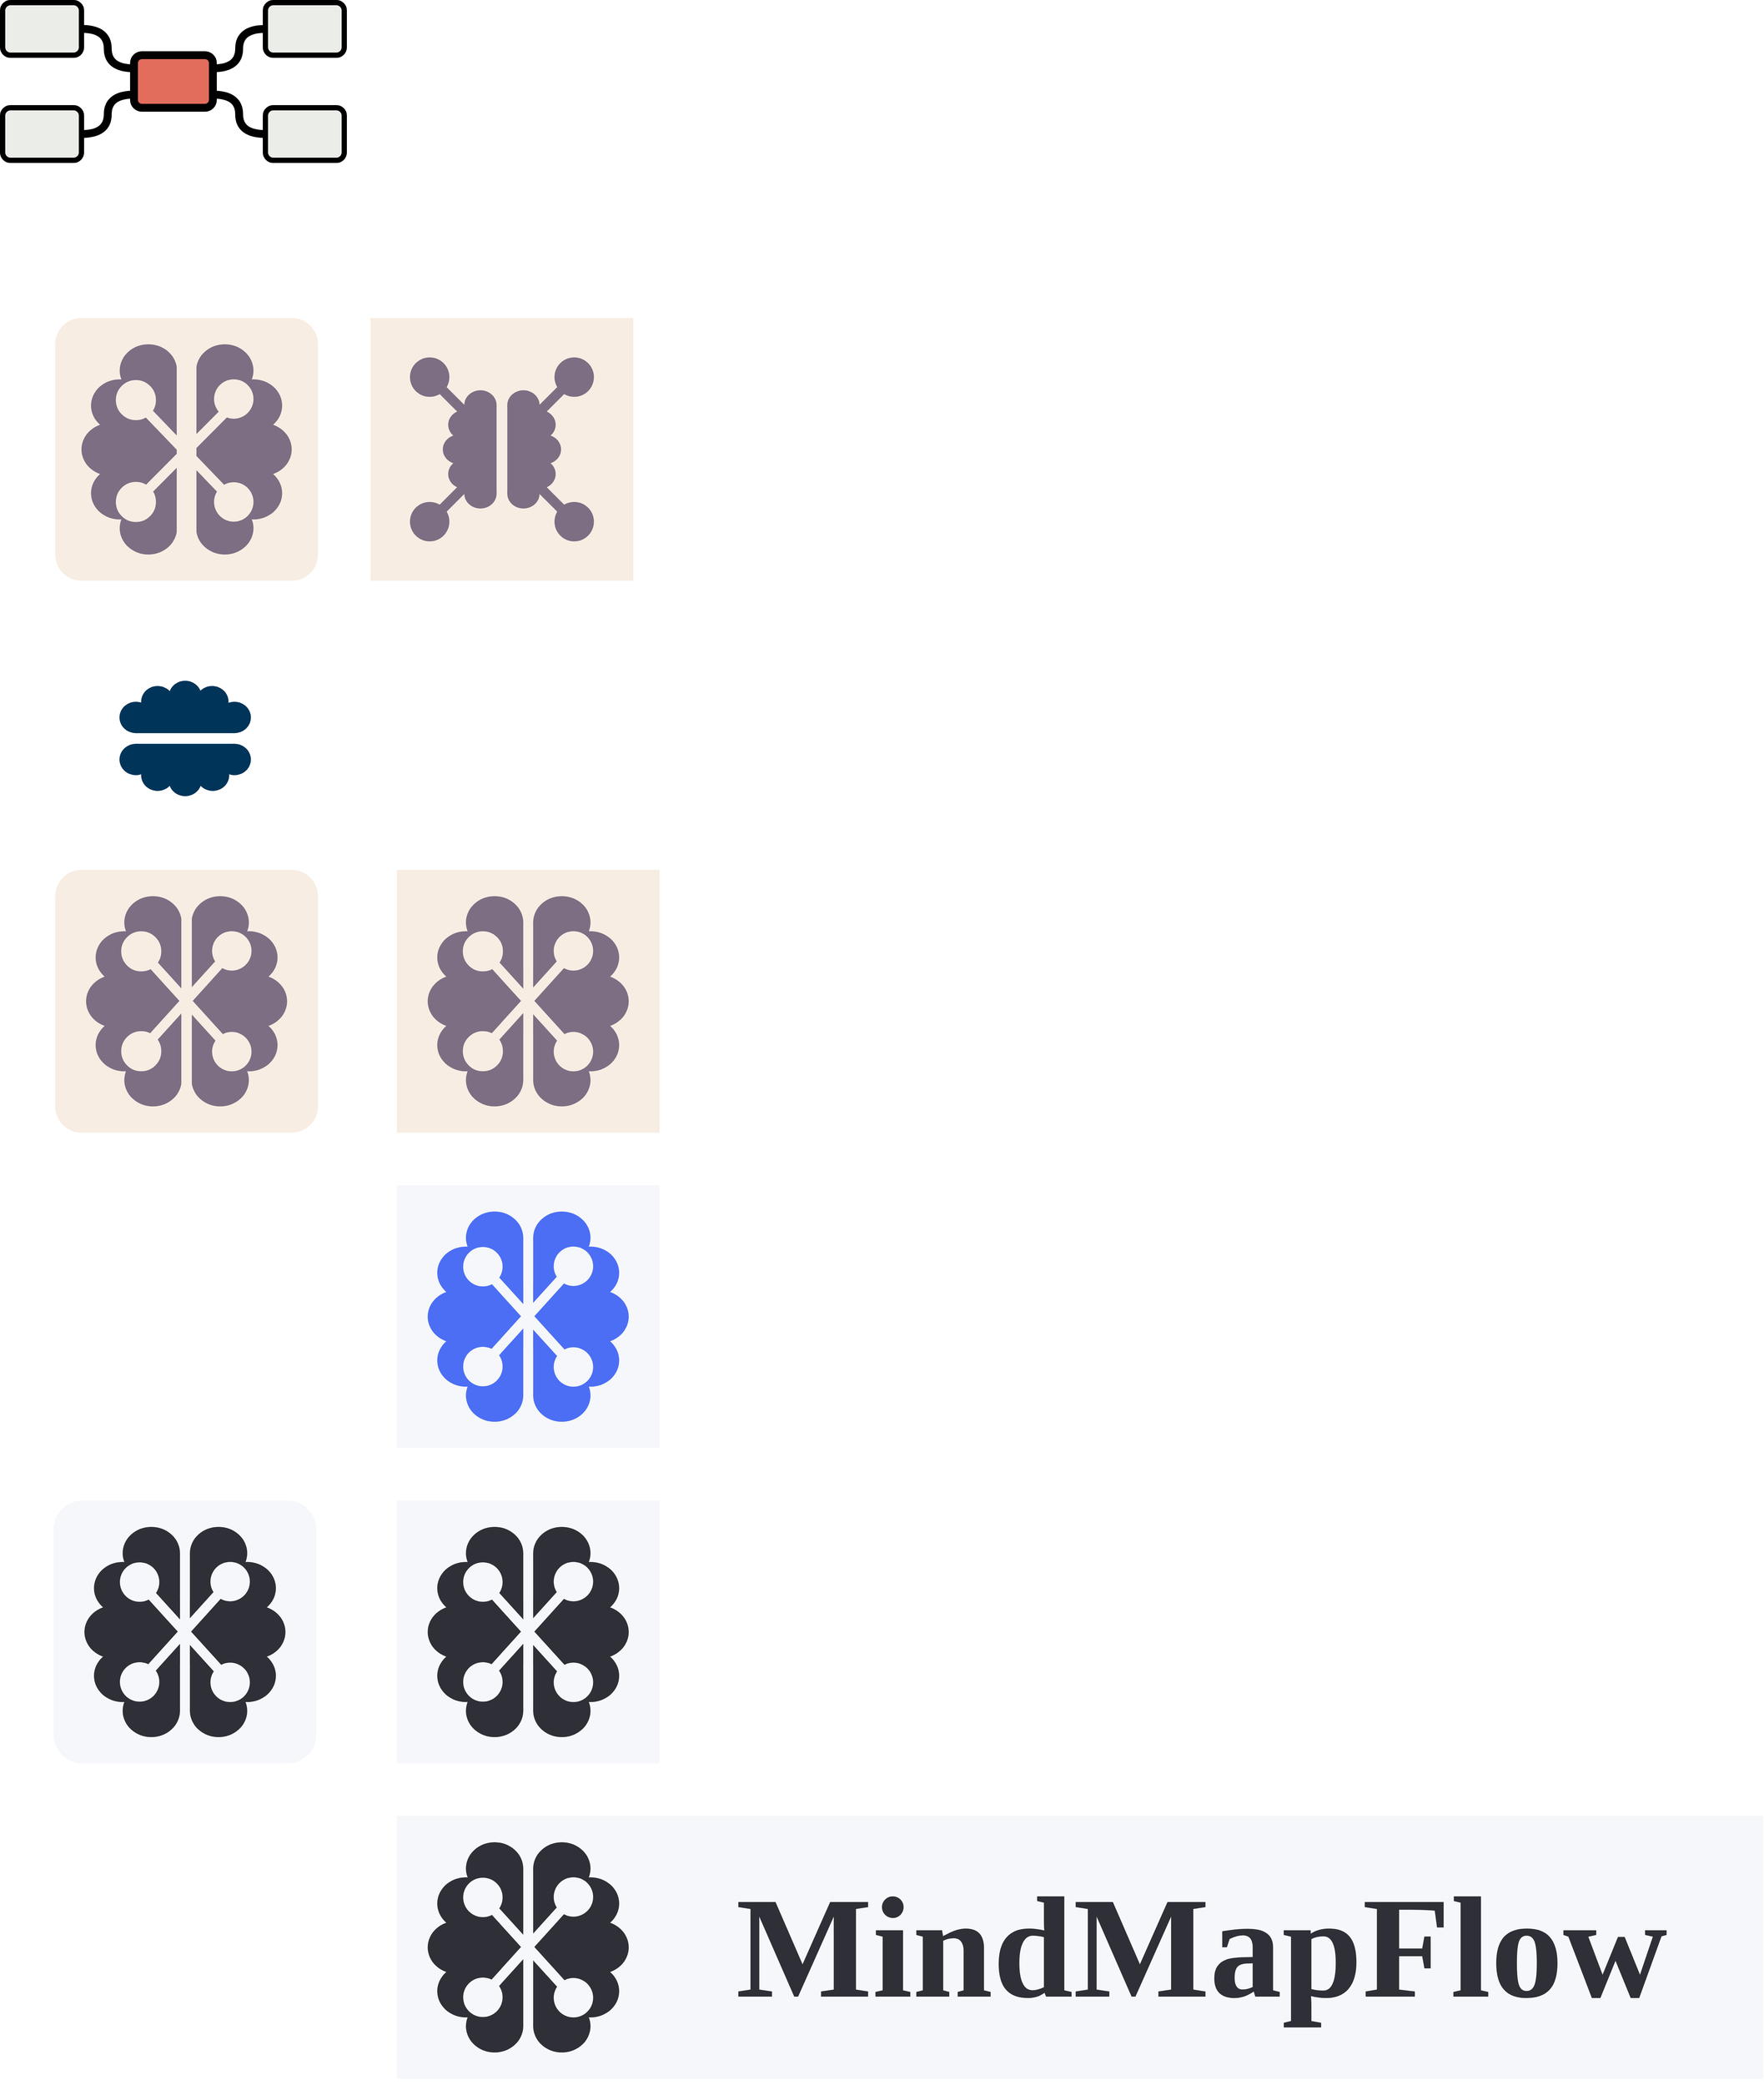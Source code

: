 <mxfile version="28.2.7">
  <diagram name="Page-1" id="dM8tztQt9NShFwbWACDo">
    <mxGraphModel dx="1725" dy="1635" grid="1" gridSize="10" guides="1" tooltips="1" connect="1" arrows="1" fold="1" page="1" pageScale="1" pageWidth="827" pageHeight="1169" math="0" shadow="0">
      <root>
        <mxCell id="0" />
        <mxCell id="1" parent="0" />
        <mxCell id="X_MjAL0PS5dbDgNzfMxT-56" value="" style="ellipse;whiteSpace=wrap;html=1;fillColor=#2F2F37;strokeColor=none;" vertex="1" parent="1">
          <mxGeometry x="910" y="3190" width="100" height="100" as="geometry" />
        </mxCell>
        <mxCell id="X_MjAL0PS5dbDgNzfMxT-1" value="" style="rounded=0;whiteSpace=wrap;html=1;fillColor=#F5F7FA;strokeColor=none;arcSize=10;" vertex="1" parent="1">
          <mxGeometry x="760" y="2080" width="400" height="400" as="geometry" />
        </mxCell>
        <mxCell id="X_MjAL0PS5dbDgNzfMxT-15" value="" style="rounded=0;whiteSpace=wrap;html=1;strokeColor=none;fillColor=#4C6EF5;rotation=-180;" vertex="1" parent="1">
          <mxGeometry x="967.545" y="2160" width="72.727" height="240" as="geometry" />
        </mxCell>
        <mxCell id="X_MjAL0PS5dbDgNzfMxT-3" value="" style="ellipse;whiteSpace=wrap;html=1;fillColor=#4C6EF5;strokeColor=none;" vertex="1" parent="1">
          <mxGeometry x="865.182" y="2120" width="87.273" height="80" as="geometry" />
        </mxCell>
        <mxCell id="X_MjAL0PS5dbDgNzfMxT-4" value="" style="ellipse;whiteSpace=wrap;html=1;fillColor=#4C6EF5;strokeColor=none;" vertex="1" parent="1">
          <mxGeometry x="821.545" y="2173.333" width="87.273" height="80" as="geometry" />
        </mxCell>
        <mxCell id="X_MjAL0PS5dbDgNzfMxT-5" value="" style="ellipse;whiteSpace=wrap;html=1;fillColor=#4C6EF5;strokeColor=none;" vertex="1" parent="1">
          <mxGeometry x="807" y="2240" width="87.273" height="80" as="geometry" />
        </mxCell>
        <mxCell id="X_MjAL0PS5dbDgNzfMxT-6" value="" style="ellipse;whiteSpace=wrap;html=1;fillColor=#4C6EF5;strokeColor=none;" vertex="1" parent="1">
          <mxGeometry x="821.545" y="2306.667" width="87.273" height="80" as="geometry" />
        </mxCell>
        <mxCell id="X_MjAL0PS5dbDgNzfMxT-7" value="" style="ellipse;whiteSpace=wrap;html=1;fillColor=#4C6EF5;strokeColor=none;" vertex="1" parent="1">
          <mxGeometry x="865.182" y="2360" width="87.273" height="80" as="geometry" />
        </mxCell>
        <mxCell id="X_MjAL0PS5dbDgNzfMxT-8" value="" style="rounded=0;whiteSpace=wrap;html=1;strokeColor=none;fillColor=#4C6EF5;" vertex="1" parent="1">
          <mxGeometry x="879.727" y="2160" width="72.727" height="240" as="geometry" />
        </mxCell>
        <mxCell id="qqk2YeIDn_j3kmsEYsQR-13" value="" style="rounded=1;whiteSpace=wrap;html=1;fillColor=#F8EDE3;strokeColor=none;arcSize=10;" parent="1" vertex="1">
          <mxGeometry x="240" y="760" width="400" height="400" as="geometry" />
        </mxCell>
        <mxCell id="o53D91jLIQOZ8q07HQFA-19" value="" style="group" parent="1" vertex="1" connectable="0">
          <mxGeometry x="280" y="800" width="320" height="320" as="geometry" />
        </mxCell>
        <mxCell id="o53D91jLIQOZ8q07HQFA-6" value="" style="ellipse;whiteSpace=wrap;html=1;fillColor=#7D6E83;strokeColor=none;" parent="o53D91jLIQOZ8q07HQFA-19" vertex="1">
          <mxGeometry x="58.182" width="87.273" height="80" as="geometry" />
        </mxCell>
        <mxCell id="o53D91jLIQOZ8q07HQFA-7" value="" style="ellipse;whiteSpace=wrap;html=1;fillColor=#7D6E83;strokeColor=none;" parent="o53D91jLIQOZ8q07HQFA-19" vertex="1">
          <mxGeometry x="14.545" y="53.333" width="87.273" height="80" as="geometry" />
        </mxCell>
        <mxCell id="o53D91jLIQOZ8q07HQFA-8" value="" style="ellipse;whiteSpace=wrap;html=1;fillColor=#7D6E83;strokeColor=none;" parent="o53D91jLIQOZ8q07HQFA-19" vertex="1">
          <mxGeometry y="120" width="87.273" height="80" as="geometry" />
        </mxCell>
        <mxCell id="o53D91jLIQOZ8q07HQFA-9" value="" style="ellipse;whiteSpace=wrap;html=1;fillColor=#7D6E83;strokeColor=none;" parent="o53D91jLIQOZ8q07HQFA-19" vertex="1">
          <mxGeometry x="14.545" y="186.667" width="87.273" height="80" as="geometry" />
        </mxCell>
        <mxCell id="o53D91jLIQOZ8q07HQFA-10" value="" style="ellipse;whiteSpace=wrap;html=1;fillColor=#7D6E83;strokeColor=none;" parent="o53D91jLIQOZ8q07HQFA-19" vertex="1">
          <mxGeometry x="58.182" y="240" width="87.273" height="80" as="geometry" />
        </mxCell>
        <mxCell id="o53D91jLIQOZ8q07HQFA-11" value="" style="rounded=0;whiteSpace=wrap;html=1;strokeColor=none;fillColor=#7D6E83;" parent="o53D91jLIQOZ8q07HQFA-19" vertex="1">
          <mxGeometry x="72.727" y="40" width="72.727" height="240" as="geometry" />
        </mxCell>
        <mxCell id="o53D91jLIQOZ8q07HQFA-18" value="" style="group;rotation=-180;" parent="o53D91jLIQOZ8q07HQFA-19" vertex="1" connectable="0">
          <mxGeometry x="174.545" width="145.455" height="320" as="geometry" />
        </mxCell>
        <mxCell id="o53D91jLIQOZ8q07HQFA-12" value="" style="ellipse;whiteSpace=wrap;html=1;fillColor=#7D6E83;strokeColor=none;rotation=-180;" parent="o53D91jLIQOZ8q07HQFA-18" vertex="1">
          <mxGeometry y="240" width="87.273" height="80" as="geometry" />
        </mxCell>
        <mxCell id="o53D91jLIQOZ8q07HQFA-13" value="" style="ellipse;whiteSpace=wrap;html=1;fillColor=#7D6E83;strokeColor=none;rotation=-180;" parent="o53D91jLIQOZ8q07HQFA-18" vertex="1">
          <mxGeometry x="43.636" y="186.667" width="87.273" height="80" as="geometry" />
        </mxCell>
        <mxCell id="o53D91jLIQOZ8q07HQFA-14" value="" style="ellipse;whiteSpace=wrap;html=1;fillColor=#7D6E83;strokeColor=none;rotation=-180;" parent="o53D91jLIQOZ8q07HQFA-18" vertex="1">
          <mxGeometry x="58.182" y="120" width="87.273" height="80" as="geometry" />
        </mxCell>
        <mxCell id="o53D91jLIQOZ8q07HQFA-15" value="" style="ellipse;whiteSpace=wrap;html=1;fillColor=#7D6E83;strokeColor=none;rotation=-180;" parent="o53D91jLIQOZ8q07HQFA-18" vertex="1">
          <mxGeometry x="43.636" y="53.333" width="87.273" height="80" as="geometry" />
        </mxCell>
        <mxCell id="o53D91jLIQOZ8q07HQFA-16" value="" style="ellipse;whiteSpace=wrap;html=1;fillColor=#7D6E83;strokeColor=none;rotation=-180;" parent="o53D91jLIQOZ8q07HQFA-18" vertex="1">
          <mxGeometry width="87.273" height="80" as="geometry" />
        </mxCell>
        <mxCell id="o53D91jLIQOZ8q07HQFA-17" value="" style="rounded=0;whiteSpace=wrap;html=1;strokeColor=none;fillColor=#7D6E83;rotation=-180;" parent="o53D91jLIQOZ8q07HQFA-18" vertex="1">
          <mxGeometry y="40" width="72.727" height="240" as="geometry" />
        </mxCell>
        <mxCell id="qqk2YeIDn_j3kmsEYsQR-17" value="" style="ellipse;whiteSpace=wrap;html=1;strokeColor=none;fillColor=#F8EDE3;" parent="o53D91jLIQOZ8q07HQFA-18" vertex="1">
          <mxGeometry x="27.275" y="210" width="60" height="60" as="geometry" />
        </mxCell>
        <mxCell id="qqk2YeIDn_j3kmsEYsQR-15" value="" style="ellipse;whiteSpace=wrap;html=1;strokeColor=none;fillColor=#F8EDE3;" parent="o53D91jLIQOZ8q07HQFA-18" vertex="1">
          <mxGeometry x="27.275" y="53.33" width="60" height="60" as="geometry" />
        </mxCell>
        <mxCell id="qqk2YeIDn_j3kmsEYsQR-8" style="edgeStyle=orthogonalEdgeStyle;rounded=0;orthogonalLoop=1;jettySize=auto;html=1;entryX=0;entryY=0.5;entryDx=0;entryDy=0;exitX=1;exitY=0.25;exitDx=0;exitDy=0;strokeWidth=12;endArrow=none;endFill=0;curved=1;strokeColor=#000000;" parent="1" source="qqk2YeIDn_j3kmsEYsQR-1" target="qqk2YeIDn_j3kmsEYsQR-2" edge="1">
          <mxGeometry relative="1" as="geometry" />
        </mxCell>
        <mxCell id="qqk2YeIDn_j3kmsEYsQR-9" style="edgeStyle=orthogonalEdgeStyle;rounded=0;orthogonalLoop=1;jettySize=auto;html=1;exitX=1;exitY=0.75;exitDx=0;exitDy=0;entryX=0;entryY=0.5;entryDx=0;entryDy=0;strokeWidth=12;endArrow=none;endFill=0;curved=1;strokeColor=#000000;" parent="1" source="qqk2YeIDn_j3kmsEYsQR-1" target="qqk2YeIDn_j3kmsEYsQR-3" edge="1">
          <mxGeometry relative="1" as="geometry" />
        </mxCell>
        <mxCell id="qqk2YeIDn_j3kmsEYsQR-10" style="edgeStyle=orthogonalEdgeStyle;rounded=0;orthogonalLoop=1;jettySize=auto;html=1;exitX=0;exitY=0.75;exitDx=0;exitDy=0;entryX=1;entryY=0.5;entryDx=0;entryDy=0;strokeWidth=12;endArrow=none;endFill=0;curved=1;strokeColor=#000000;" parent="1" source="qqk2YeIDn_j3kmsEYsQR-1" target="qqk2YeIDn_j3kmsEYsQR-4" edge="1">
          <mxGeometry relative="1" as="geometry" />
        </mxCell>
        <mxCell id="qqk2YeIDn_j3kmsEYsQR-11" style="edgeStyle=orthogonalEdgeStyle;rounded=0;orthogonalLoop=1;jettySize=auto;html=1;exitX=0;exitY=0.25;exitDx=0;exitDy=0;entryX=1;entryY=0.5;entryDx=0;entryDy=0;strokeWidth=12;endArrow=none;endFill=0;curved=1;strokeColor=#000000;" parent="1" source="qqk2YeIDn_j3kmsEYsQR-1" target="qqk2YeIDn_j3kmsEYsQR-5" edge="1">
          <mxGeometry relative="1" as="geometry" />
        </mxCell>
        <mxCell id="qqk2YeIDn_j3kmsEYsQR-1" value="" style="rounded=1;whiteSpace=wrap;html=1;strokeWidth=12;fillColor=#E26D5C;strokeColor=#000000;" parent="1" vertex="1">
          <mxGeometry x="360" y="360" width="120" height="80" as="geometry" />
        </mxCell>
        <mxCell id="qqk2YeIDn_j3kmsEYsQR-2" value="" style="rounded=1;whiteSpace=wrap;html=1;strokeWidth=8;fillColor=#EBEDE9;strokeColor=#000000;" parent="1" vertex="1">
          <mxGeometry x="560" y="280" width="120" height="80" as="geometry" />
        </mxCell>
        <mxCell id="qqk2YeIDn_j3kmsEYsQR-3" value="" style="rounded=1;whiteSpace=wrap;html=1;strokeWidth=8;fillColor=#EBEDE9;strokeColor=#000000;" parent="1" vertex="1">
          <mxGeometry x="560" y="440" width="120" height="80" as="geometry" />
        </mxCell>
        <mxCell id="qqk2YeIDn_j3kmsEYsQR-4" value="" style="rounded=1;whiteSpace=wrap;html=1;strokeWidth=8;fillColor=#EBEDE9;strokeColor=#000000;" parent="1" vertex="1">
          <mxGeometry x="160" y="440" width="120" height="80" as="geometry" />
        </mxCell>
        <mxCell id="qqk2YeIDn_j3kmsEYsQR-5" value="" style="rounded=1;whiteSpace=wrap;html=1;strokeWidth=8;fillColor=#EBEDE9;strokeColor=#000000;" parent="1" vertex="1">
          <mxGeometry x="160" y="280" width="120" height="80" as="geometry" />
        </mxCell>
        <mxCell id="qqk2YeIDn_j3kmsEYsQR-12" value="" style="ellipse;whiteSpace=wrap;html=1;fillColor=#7D6E83;strokeColor=none;" parent="1" vertex="1">
          <mxGeometry x="390" y="910" width="100" height="100" as="geometry" />
        </mxCell>
        <mxCell id="qqk2YeIDn_j3kmsEYsQR-20" value="" style="endArrow=none;html=1;rounded=0;strokeWidth=15;exitX=0.333;exitY=0.667;exitDx=0;exitDy=0;exitPerimeter=0;strokeColor=#F8EDE3;" parent="1" source="qqk2YeIDn_j3kmsEYsQR-16" edge="1">
          <mxGeometry width="50" height="50" relative="1" as="geometry">
            <mxPoint x="320" y="1080" as="sourcePoint" />
            <mxPoint x="512" y="890" as="targetPoint" />
            <Array as="points" />
          </mxGeometry>
        </mxCell>
        <mxCell id="qqk2YeIDn_j3kmsEYsQR-16" value="" style="ellipse;whiteSpace=wrap;html=1;strokeColor=#F8EDE3;fillColor=#F8EDE3;" parent="1" vertex="1">
          <mxGeometry x="332.86" y="1010" width="60" height="60" as="geometry" />
        </mxCell>
        <mxCell id="o53D91jLIQOZ8q07HQFA-2" value="" style="endArrow=none;html=1;rounded=0;strokeWidth=15;exitX=0.5;exitY=0.5;exitDx=0;exitDy=0;exitPerimeter=0;strokeColor=#FFFFFF;" parent="1" source="qqk2YeIDn_j3kmsEYsQR-14" edge="1">
          <mxGeometry width="50" height="50" relative="1" as="geometry">
            <mxPoint x="540" y="1060" as="sourcePoint" />
            <mxPoint x="350" y="870" as="targetPoint" />
          </mxGeometry>
        </mxCell>
        <mxCell id="o53D91jLIQOZ8q07HQFA-4" value="" style="rounded=1;whiteSpace=wrap;html=1;fillColor=#F8EDE3;strokeColor=none;arcSize=20;" parent="1" vertex="1">
          <mxGeometry x="425" y="770" width="30" height="340" as="geometry" />
        </mxCell>
        <mxCell id="o53D91jLIQOZ8q07HQFA-20" value="" style="group;rotation=90;" parent="1" vertex="1" connectable="0">
          <mxGeometry x="350" y="1300" width="175" height="200" as="geometry" />
        </mxCell>
        <mxCell id="o53D91jLIQOZ8q07HQFA-21" value="" style="ellipse;whiteSpace=wrap;html=1;fillColor=#003459;strokeColor=none;rotation=90;" parent="o53D91jLIQOZ8q07HQFA-20" vertex="1">
          <mxGeometry x="139" y="43" width="47.727" height="50" as="geometry" />
        </mxCell>
        <mxCell id="o53D91jLIQOZ8q07HQFA-22" value="" style="ellipse;whiteSpace=wrap;html=1;fillColor=#003459;strokeColor=none;rotation=90;" parent="o53D91jLIQOZ8q07HQFA-20" vertex="1">
          <mxGeometry x="105" y="19" width="47.727" height="50" as="geometry" />
        </mxCell>
        <mxCell id="o53D91jLIQOZ8q07HQFA-23" value="" style="ellipse;whiteSpace=wrap;html=1;fillColor=#003459;strokeColor=none;rotation=90;" parent="o53D91jLIQOZ8q07HQFA-20" vertex="1">
          <mxGeometry x="64" y="11" width="47.727" height="50" as="geometry" />
        </mxCell>
        <mxCell id="o53D91jLIQOZ8q07HQFA-24" value="" style="ellipse;whiteSpace=wrap;html=1;fillColor=#003459;strokeColor=none;rotation=90;" parent="o53D91jLIQOZ8q07HQFA-20" vertex="1">
          <mxGeometry x="22" y="19" width="47.727" height="50" as="geometry" />
        </mxCell>
        <mxCell id="o53D91jLIQOZ8q07HQFA-25" value="" style="ellipse;whiteSpace=wrap;html=1;fillColor=#003459;strokeColor=none;rotation=90;" parent="o53D91jLIQOZ8q07HQFA-20" vertex="1">
          <mxGeometry x="-11" y="43" width="47.727" height="50" as="geometry" />
        </mxCell>
        <mxCell id="o53D91jLIQOZ8q07HQFA-26" value="" style="rounded=0;whiteSpace=wrap;html=1;strokeColor=none;fillColor=#003459;rotation=90;" parent="o53D91jLIQOZ8q07HQFA-20" vertex="1">
          <mxGeometry x="68" y="-3" width="39.773" height="150" as="geometry" />
        </mxCell>
        <mxCell id="o53D91jLIQOZ8q07HQFA-27" value="" style="group;rotation=-90;" parent="o53D91jLIQOZ8q07HQFA-20" vertex="1" connectable="0">
          <mxGeometry x="48" y="48" width="79.545" height="200" as="geometry" />
        </mxCell>
        <mxCell id="o53D91jLIQOZ8q07HQFA-28" value="" style="ellipse;whiteSpace=wrap;html=1;fillColor=#003459;strokeColor=none;rotation=-90;" parent="o53D91jLIQOZ8q07HQFA-27" vertex="1">
          <mxGeometry x="-59" y="59" width="47.727" height="50" as="geometry" />
        </mxCell>
        <mxCell id="o53D91jLIQOZ8q07HQFA-29" value="" style="ellipse;whiteSpace=wrap;html=1;fillColor=#003459;strokeColor=none;rotation=-90;" parent="o53D91jLIQOZ8q07HQFA-27" vertex="1">
          <mxGeometry x="-26" y="83" width="47.727" height="50" as="geometry" />
        </mxCell>
        <mxCell id="o53D91jLIQOZ8q07HQFA-30" value="" style="ellipse;whiteSpace=wrap;html=1;fillColor=#003459;strokeColor=none;rotation=-90;" parent="o53D91jLIQOZ8q07HQFA-27" vertex="1">
          <mxGeometry x="16" y="91" width="47.727" height="50" as="geometry" />
        </mxCell>
        <mxCell id="o53D91jLIQOZ8q07HQFA-31" value="" style="ellipse;whiteSpace=wrap;html=1;fillColor=#003459;strokeColor=none;rotation=-90;" parent="o53D91jLIQOZ8q07HQFA-27" vertex="1">
          <mxGeometry x="58" y="83" width="47.727" height="50" as="geometry" />
        </mxCell>
        <mxCell id="o53D91jLIQOZ8q07HQFA-32" value="" style="ellipse;whiteSpace=wrap;html=1;fillColor=#003459;strokeColor=none;rotation=-90;" parent="o53D91jLIQOZ8q07HQFA-27" vertex="1">
          <mxGeometry x="91" y="59" width="47.727" height="50" as="geometry" />
        </mxCell>
        <mxCell id="o53D91jLIQOZ8q07HQFA-33" value="" style="rounded=0;whiteSpace=wrap;html=1;strokeColor=none;fillColor=#003459;rotation=-90;" parent="o53D91jLIQOZ8q07HQFA-27" vertex="1">
          <mxGeometry x="20" y="5" width="39.773" height="150" as="geometry" />
        </mxCell>
        <mxCell id="8WUyxdrXLbyLRGO1gfWQ-1" value="" style="rounded=0;whiteSpace=wrap;html=1;fillColor=#F8EDE3;strokeColor=none;arcSize=0;" parent="1" vertex="1">
          <mxGeometry x="720" y="760" width="400" height="400" as="geometry" />
        </mxCell>
        <mxCell id="8WUyxdrXLbyLRGO1gfWQ-2" value="" style="ellipse;whiteSpace=wrap;html=1;fillColor=#7D6E83;strokeColor=none;" parent="1" vertex="1">
          <mxGeometry x="870" y="910" width="100" height="100" as="geometry" />
        </mxCell>
        <mxCell id="8WUyxdrXLbyLRGO1gfWQ-3" value="" style="ellipse;whiteSpace=wrap;html=1;fillColor=#7D6E83;strokeColor=none;" parent="1" vertex="1">
          <mxGeometry x="780" y="820" width="60" height="60" as="geometry" />
        </mxCell>
        <mxCell id="8WUyxdrXLbyLRGO1gfWQ-4" value="" style="ellipse;whiteSpace=wrap;html=1;fillColor=#7D6E83;strokeColor=none;" parent="1" vertex="1">
          <mxGeometry x="1000" y="820" width="60" height="60" as="geometry" />
        </mxCell>
        <mxCell id="8WUyxdrXLbyLRGO1gfWQ-5" value="" style="ellipse;whiteSpace=wrap;html=1;fillColor=#7D6E83;strokeColor=none;" parent="1" vertex="1">
          <mxGeometry x="1000" y="1040" width="60" height="60" as="geometry" />
        </mxCell>
        <mxCell id="8WUyxdrXLbyLRGO1gfWQ-6" value="" style="endArrow=none;html=1;rounded=0;strokeWidth=15;strokeColor=#7D6E83;exitX=0.333;exitY=0.667;exitDx=0;exitDy=0;exitPerimeter=0;" parent="1" source="8WUyxdrXLbyLRGO1gfWQ-7" edge="1">
          <mxGeometry width="50" height="50" relative="1" as="geometry">
            <mxPoint x="800" y="1080" as="sourcePoint" />
            <mxPoint x="1038.787" y="841.213" as="targetPoint" />
          </mxGeometry>
        </mxCell>
        <mxCell id="8WUyxdrXLbyLRGO1gfWQ-7" value="" style="ellipse;whiteSpace=wrap;html=1;fillColor=#7D6E83;strokeColor=none;" parent="1" vertex="1">
          <mxGeometry x="780" y="1040" width="60" height="60" as="geometry" />
        </mxCell>
        <mxCell id="8WUyxdrXLbyLRGO1gfWQ-8" value="" style="endArrow=none;html=1;rounded=0;strokeWidth=15;strokeColor=#7D6E83;entryX=0.5;entryY=0.5;entryDx=0;entryDy=0;entryPerimeter=0;exitX=0.5;exitY=0.5;exitDx=0;exitDy=0;exitPerimeter=0;" parent="1" source="8WUyxdrXLbyLRGO1gfWQ-5" target="8WUyxdrXLbyLRGO1gfWQ-3" edge="1">
          <mxGeometry width="50" height="50" relative="1" as="geometry">
            <mxPoint x="1020" y="1060" as="sourcePoint" />
            <mxPoint x="864" y="904" as="targetPoint" />
          </mxGeometry>
        </mxCell>
        <mxCell id="8WUyxdrXLbyLRGO1gfWQ-9" value="" style="rounded=1;whiteSpace=wrap;html=1;fillColor=#F8EDE3;strokeColor=none;arcSize=20;" parent="1" vertex="1">
          <mxGeometry x="900" y="770" width="40" height="340" as="geometry" />
        </mxCell>
        <mxCell id="8WUyxdrXLbyLRGO1gfWQ-10" value="" style="group" parent="1" vertex="1" connectable="0">
          <mxGeometry x="830" y="870" width="180" height="180" as="geometry" />
        </mxCell>
        <mxCell id="8WUyxdrXLbyLRGO1gfWQ-11" value="" style="ellipse;whiteSpace=wrap;html=1;fillColor=#7D6E83;strokeColor=none;" parent="8WUyxdrXLbyLRGO1gfWQ-10" vertex="1">
          <mxGeometry x="32.727" width="49.091" height="45" as="geometry" />
        </mxCell>
        <mxCell id="8WUyxdrXLbyLRGO1gfWQ-12" value="" style="ellipse;whiteSpace=wrap;html=1;fillColor=#7D6E83;strokeColor=none;" parent="8WUyxdrXLbyLRGO1gfWQ-10" vertex="1">
          <mxGeometry x="8.182" y="30.0" width="49.091" height="45" as="geometry" />
        </mxCell>
        <mxCell id="8WUyxdrXLbyLRGO1gfWQ-13" value="" style="ellipse;whiteSpace=wrap;html=1;fillColor=#7D6E83;strokeColor=none;" parent="8WUyxdrXLbyLRGO1gfWQ-10" vertex="1">
          <mxGeometry y="67.5" width="49.091" height="45" as="geometry" />
        </mxCell>
        <mxCell id="8WUyxdrXLbyLRGO1gfWQ-14" value="" style="ellipse;whiteSpace=wrap;html=1;fillColor=#7D6E83;strokeColor=none;" parent="8WUyxdrXLbyLRGO1gfWQ-10" vertex="1">
          <mxGeometry x="8.182" y="105" width="49.091" height="45" as="geometry" />
        </mxCell>
        <mxCell id="8WUyxdrXLbyLRGO1gfWQ-15" value="" style="ellipse;whiteSpace=wrap;html=1;fillColor=#7D6E83;strokeColor=none;" parent="8WUyxdrXLbyLRGO1gfWQ-10" vertex="1">
          <mxGeometry x="32.727" y="135" width="49.091" height="45" as="geometry" />
        </mxCell>
        <mxCell id="8WUyxdrXLbyLRGO1gfWQ-16" value="" style="rounded=0;whiteSpace=wrap;html=1;strokeColor=none;fillColor=#7D6E83;" parent="8WUyxdrXLbyLRGO1gfWQ-10" vertex="1">
          <mxGeometry x="40.909" y="22.5" width="40.909" height="135" as="geometry" />
        </mxCell>
        <mxCell id="8WUyxdrXLbyLRGO1gfWQ-17" value="" style="group;rotation=-180;" parent="8WUyxdrXLbyLRGO1gfWQ-10" vertex="1" connectable="0">
          <mxGeometry x="98.182" width="81.818" height="180" as="geometry" />
        </mxCell>
        <mxCell id="8WUyxdrXLbyLRGO1gfWQ-18" value="" style="ellipse;whiteSpace=wrap;html=1;fillColor=#7D6E83;strokeColor=none;rotation=-180;" parent="8WUyxdrXLbyLRGO1gfWQ-17" vertex="1">
          <mxGeometry y="135" width="49.091" height="45" as="geometry" />
        </mxCell>
        <mxCell id="8WUyxdrXLbyLRGO1gfWQ-19" value="" style="ellipse;whiteSpace=wrap;html=1;fillColor=#7D6E83;strokeColor=none;rotation=-180;" parent="8WUyxdrXLbyLRGO1gfWQ-17" vertex="1">
          <mxGeometry x="24.545" y="105" width="49.091" height="45" as="geometry" />
        </mxCell>
        <mxCell id="8WUyxdrXLbyLRGO1gfWQ-20" value="" style="ellipse;whiteSpace=wrap;html=1;fillColor=#7D6E83;strokeColor=none;rotation=-180;" parent="8WUyxdrXLbyLRGO1gfWQ-17" vertex="1">
          <mxGeometry x="32.727" y="67.5" width="49.091" height="45" as="geometry" />
        </mxCell>
        <mxCell id="8WUyxdrXLbyLRGO1gfWQ-21" value="" style="ellipse;whiteSpace=wrap;html=1;fillColor=#7D6E83;strokeColor=none;rotation=-180;" parent="8WUyxdrXLbyLRGO1gfWQ-17" vertex="1">
          <mxGeometry x="24.545" y="30.0" width="49.091" height="45" as="geometry" />
        </mxCell>
        <mxCell id="8WUyxdrXLbyLRGO1gfWQ-22" value="" style="ellipse;whiteSpace=wrap;html=1;fillColor=#7D6E83;strokeColor=none;rotation=-180;" parent="8WUyxdrXLbyLRGO1gfWQ-17" vertex="1">
          <mxGeometry width="49.091" height="45" as="geometry" />
        </mxCell>
        <mxCell id="8WUyxdrXLbyLRGO1gfWQ-23" value="" style="rounded=0;whiteSpace=wrap;html=1;strokeColor=none;fillColor=#7D6E83;rotation=-180;" parent="8WUyxdrXLbyLRGO1gfWQ-17" vertex="1">
          <mxGeometry y="22.5" width="40.909" height="135" as="geometry" />
        </mxCell>
        <mxCell id="N-9yIsKkOp0_mu_NHLMs-1" value="" style="endArrow=none;html=1;rounded=0;strokeWidth=15;exitX=0.5;exitY=0.5;exitDx=0;exitDy=0;exitPerimeter=0;strokeColor=#F8EDE3;entryX=0.5;entryY=0.5;entryDx=0;entryDy=0;entryPerimeter=0;" parent="1" source="qqk2YeIDn_j3kmsEYsQR-17" target="qqk2YeIDn_j3kmsEYsQR-14" edge="1">
          <mxGeometry width="50" height="50" relative="1" as="geometry">
            <mxPoint x="550" y="1070" as="sourcePoint" />
            <mxPoint x="350" y="870" as="targetPoint" />
          </mxGeometry>
        </mxCell>
        <mxCell id="qqk2YeIDn_j3kmsEYsQR-14" value="" style="ellipse;whiteSpace=wrap;html=1;strokeColor=#F8EDE3;fillColor=#F8EDE3;" parent="1" vertex="1">
          <mxGeometry x="332.86" y="855" width="60" height="60" as="geometry" />
        </mxCell>
        <mxCell id="N-9yIsKkOp0_mu_NHLMs-2" value="" style="rounded=1;whiteSpace=wrap;html=1;fillColor=#F8EDE3;strokeColor=none;arcSize=10;" parent="1" vertex="1">
          <mxGeometry x="240" y="1600" width="400" height="400" as="geometry" />
        </mxCell>
        <mxCell id="N-9yIsKkOp0_mu_NHLMs-3" value="" style="group" parent="1" vertex="1" connectable="0">
          <mxGeometry x="280" y="1640" width="320" height="320" as="geometry" />
        </mxCell>
        <mxCell id="N-9yIsKkOp0_mu_NHLMs-4" value="" style="ellipse;whiteSpace=wrap;html=1;fillColor=#7D6E83;strokeColor=none;" parent="N-9yIsKkOp0_mu_NHLMs-3" vertex="1">
          <mxGeometry x="65.182" width="87.273" height="80" as="geometry" />
        </mxCell>
        <mxCell id="N-9yIsKkOp0_mu_NHLMs-5" value="" style="ellipse;whiteSpace=wrap;html=1;fillColor=#7D6E83;strokeColor=none;" parent="N-9yIsKkOp0_mu_NHLMs-3" vertex="1">
          <mxGeometry x="21.545" y="53.333" width="87.273" height="80" as="geometry" />
        </mxCell>
        <mxCell id="N-9yIsKkOp0_mu_NHLMs-6" value="" style="ellipse;whiteSpace=wrap;html=1;fillColor=#7D6E83;strokeColor=none;" parent="N-9yIsKkOp0_mu_NHLMs-3" vertex="1">
          <mxGeometry x="7" y="120" width="87.273" height="80" as="geometry" />
        </mxCell>
        <mxCell id="N-9yIsKkOp0_mu_NHLMs-7" value="" style="ellipse;whiteSpace=wrap;html=1;fillColor=#7D6E83;strokeColor=none;" parent="N-9yIsKkOp0_mu_NHLMs-3" vertex="1">
          <mxGeometry x="21.545" y="186.667" width="87.273" height="80" as="geometry" />
        </mxCell>
        <mxCell id="N-9yIsKkOp0_mu_NHLMs-8" value="" style="ellipse;whiteSpace=wrap;html=1;fillColor=#7D6E83;strokeColor=none;" parent="N-9yIsKkOp0_mu_NHLMs-3" vertex="1">
          <mxGeometry x="65.182" y="240" width="87.273" height="80" as="geometry" />
        </mxCell>
        <mxCell id="N-9yIsKkOp0_mu_NHLMs-9" value="" style="rounded=0;whiteSpace=wrap;html=1;strokeColor=none;fillColor=#7D6E83;" parent="N-9yIsKkOp0_mu_NHLMs-3" vertex="1">
          <mxGeometry x="79.727" y="40" width="72.727" height="240" as="geometry" />
        </mxCell>
        <mxCell id="N-9yIsKkOp0_mu_NHLMs-10" value="" style="group;rotation=-180;" parent="N-9yIsKkOp0_mu_NHLMs-3" vertex="1" connectable="0">
          <mxGeometry x="174.545" width="145.455" height="320" as="geometry" />
        </mxCell>
        <mxCell id="N-9yIsKkOp0_mu_NHLMs-11" value="" style="ellipse;whiteSpace=wrap;html=1;fillColor=#7D6E83;strokeColor=none;rotation=-180;" parent="N-9yIsKkOp0_mu_NHLMs-10" vertex="1">
          <mxGeometry x="-7" y="240" width="87.273" height="80" as="geometry" />
        </mxCell>
        <mxCell id="N-9yIsKkOp0_mu_NHLMs-12" value="" style="ellipse;whiteSpace=wrap;html=1;fillColor=#7D6E83;strokeColor=none;rotation=-180;" parent="N-9yIsKkOp0_mu_NHLMs-10" vertex="1">
          <mxGeometry x="36.636" y="186.667" width="87.273" height="80" as="geometry" />
        </mxCell>
        <mxCell id="N-9yIsKkOp0_mu_NHLMs-13" value="" style="ellipse;whiteSpace=wrap;html=1;fillColor=#7D6E83;strokeColor=none;rotation=-180;" parent="N-9yIsKkOp0_mu_NHLMs-10" vertex="1">
          <mxGeometry x="51.182" y="120" width="87.273" height="80" as="geometry" />
        </mxCell>
        <mxCell id="N-9yIsKkOp0_mu_NHLMs-14" value="" style="ellipse;whiteSpace=wrap;html=1;fillColor=#7D6E83;strokeColor=none;rotation=-180;" parent="N-9yIsKkOp0_mu_NHLMs-10" vertex="1">
          <mxGeometry x="36.636" y="53.333" width="87.273" height="80" as="geometry" />
        </mxCell>
        <mxCell id="N-9yIsKkOp0_mu_NHLMs-15" value="" style="ellipse;whiteSpace=wrap;html=1;fillColor=#7D6E83;strokeColor=none;rotation=-180;" parent="N-9yIsKkOp0_mu_NHLMs-10" vertex="1">
          <mxGeometry x="-7" width="87.273" height="80" as="geometry" />
        </mxCell>
        <mxCell id="N-9yIsKkOp0_mu_NHLMs-16" value="" style="rounded=0;whiteSpace=wrap;html=1;strokeColor=none;fillColor=#7D6E83;rotation=-180;" parent="N-9yIsKkOp0_mu_NHLMs-10" vertex="1">
          <mxGeometry x="-7" y="40" width="72.727" height="240" as="geometry" />
        </mxCell>
        <mxCell id="N-9yIsKkOp0_mu_NHLMs-17" value="" style="ellipse;whiteSpace=wrap;html=1;strokeColor=none;fillColor=#F8EDE3;" parent="N-9yIsKkOp0_mu_NHLMs-10" vertex="1">
          <mxGeometry x="24.275" y="206.67" width="60" height="60" as="geometry" />
        </mxCell>
        <mxCell id="N-9yIsKkOp0_mu_NHLMs-18" value="" style="ellipse;whiteSpace=wrap;html=1;strokeColor=none;fillColor=#F8EDE3;" parent="N-9yIsKkOp0_mu_NHLMs-10" vertex="1">
          <mxGeometry x="24.275" y="53.33" width="60" height="60" as="geometry" />
        </mxCell>
        <mxCell id="N-9yIsKkOp0_mu_NHLMs-19" value="" style="ellipse;whiteSpace=wrap;html=1;fillColor=#7D6E83;strokeColor=none;" parent="1" vertex="1">
          <mxGeometry x="390" y="1750" width="100" height="100" as="geometry" />
        </mxCell>
        <mxCell id="N-9yIsKkOp0_mu_NHLMs-20" value="" style="endArrow=none;html=1;rounded=0;strokeWidth=15;strokeColor=#F8EDE3;" parent="1" edge="1">
          <mxGeometry width="50" height="50" relative="1" as="geometry">
            <mxPoint x="379" y="1866" as="sourcePoint" />
            <mxPoint x="502" y="1730" as="targetPoint" />
            <Array as="points" />
          </mxGeometry>
        </mxCell>
        <mxCell id="N-9yIsKkOp0_mu_NHLMs-21" value="" style="ellipse;whiteSpace=wrap;html=1;strokeColor=#F8EDE3;fillColor=#F8EDE3;" parent="1" vertex="1">
          <mxGeometry x="341" y="1846" width="60" height="60" as="geometry" />
        </mxCell>
        <mxCell id="N-9yIsKkOp0_mu_NHLMs-22" value="" style="endArrow=none;html=1;rounded=0;strokeWidth=15;exitX=0.5;exitY=0.5;exitDx=0;exitDy=0;exitPerimeter=0;strokeColor=#FFFFFF;" parent="1" edge="1">
          <mxGeometry width="50" height="50" relative="1" as="geometry">
            <mxPoint x="378" y="1724" as="sourcePoint" />
            <mxPoint x="357" y="1710" as="targetPoint" />
          </mxGeometry>
        </mxCell>
        <mxCell id="N-9yIsKkOp0_mu_NHLMs-24" value="" style="endArrow=none;html=1;rounded=0;strokeWidth=15;strokeColor=#F8EDE3;" parent="1" edge="1">
          <mxGeometry width="50" height="50" relative="1" as="geometry">
            <mxPoint x="506" y="1873" as="sourcePoint" />
            <mxPoint x="378" y="1732" as="targetPoint" />
          </mxGeometry>
        </mxCell>
        <mxCell id="N-9yIsKkOp0_mu_NHLMs-25" value="" style="ellipse;whiteSpace=wrap;html=1;strokeColor=#F8EDE3;fillColor=#F8EDE3;" parent="1" vertex="1">
          <mxGeometry x="341" y="1694" width="60" height="60" as="geometry" />
        </mxCell>
        <mxCell id="N-9yIsKkOp0_mu_NHLMs-50" value="" style="endArrow=none;html=1;rounded=0;strokeWidth=16;strokeColor=#F8EDE3;" parent="1" edge="1">
          <mxGeometry width="50" height="50" relative="1" as="geometry">
            <mxPoint x="440" y="1980" as="sourcePoint" />
            <mxPoint x="440" y="1630" as="targetPoint" />
            <Array as="points" />
          </mxGeometry>
        </mxCell>
        <mxCell id="N-9yIsKkOp0_mu_NHLMs-51" value="" style="rounded=0;whiteSpace=wrap;html=1;fillColor=#F8EDE3;strokeColor=none;arcSize=10;" parent="1" vertex="1">
          <mxGeometry x="760" y="1600" width="400" height="400" as="geometry" />
        </mxCell>
        <mxCell id="N-9yIsKkOp0_mu_NHLMs-52" value="" style="group" parent="1" vertex="1" connectable="0">
          <mxGeometry x="800" y="1640" width="320" height="320" as="geometry" />
        </mxCell>
        <mxCell id="N-9yIsKkOp0_mu_NHLMs-53" value="" style="ellipse;whiteSpace=wrap;html=1;fillColor=#7D6E83;strokeColor=none;" parent="N-9yIsKkOp0_mu_NHLMs-52" vertex="1">
          <mxGeometry x="65.182" width="87.273" height="80" as="geometry" />
        </mxCell>
        <mxCell id="N-9yIsKkOp0_mu_NHLMs-54" value="" style="ellipse;whiteSpace=wrap;html=1;fillColor=#7D6E83;strokeColor=none;" parent="N-9yIsKkOp0_mu_NHLMs-52" vertex="1">
          <mxGeometry x="21.545" y="53.333" width="87.273" height="80" as="geometry" />
        </mxCell>
        <mxCell id="N-9yIsKkOp0_mu_NHLMs-55" value="" style="ellipse;whiteSpace=wrap;html=1;fillColor=#7D6E83;strokeColor=none;" parent="N-9yIsKkOp0_mu_NHLMs-52" vertex="1">
          <mxGeometry x="7" y="120" width="87.273" height="80" as="geometry" />
        </mxCell>
        <mxCell id="N-9yIsKkOp0_mu_NHLMs-56" value="" style="ellipse;whiteSpace=wrap;html=1;fillColor=#7D6E83;strokeColor=none;" parent="N-9yIsKkOp0_mu_NHLMs-52" vertex="1">
          <mxGeometry x="21.545" y="186.667" width="87.273" height="80" as="geometry" />
        </mxCell>
        <mxCell id="N-9yIsKkOp0_mu_NHLMs-57" value="" style="ellipse;whiteSpace=wrap;html=1;fillColor=#7D6E83;strokeColor=none;" parent="N-9yIsKkOp0_mu_NHLMs-52" vertex="1">
          <mxGeometry x="65.182" y="240" width="87.273" height="80" as="geometry" />
        </mxCell>
        <mxCell id="N-9yIsKkOp0_mu_NHLMs-58" value="" style="rounded=0;whiteSpace=wrap;html=1;strokeColor=none;fillColor=#7D6E83;" parent="N-9yIsKkOp0_mu_NHLMs-52" vertex="1">
          <mxGeometry x="79.727" y="40" width="72.727" height="240" as="geometry" />
        </mxCell>
        <mxCell id="N-9yIsKkOp0_mu_NHLMs-59" value="" style="group;rotation=-180;" parent="N-9yIsKkOp0_mu_NHLMs-52" vertex="1" connectable="0">
          <mxGeometry x="174.545" width="145.455" height="320" as="geometry" />
        </mxCell>
        <mxCell id="N-9yIsKkOp0_mu_NHLMs-60" value="" style="ellipse;whiteSpace=wrap;html=1;fillColor=#7D6E83;strokeColor=none;rotation=-180;" parent="N-9yIsKkOp0_mu_NHLMs-59" vertex="1">
          <mxGeometry x="-7" y="240" width="87.273" height="80" as="geometry" />
        </mxCell>
        <mxCell id="N-9yIsKkOp0_mu_NHLMs-61" value="" style="ellipse;whiteSpace=wrap;html=1;fillColor=#7D6E83;strokeColor=none;rotation=-180;" parent="N-9yIsKkOp0_mu_NHLMs-59" vertex="1">
          <mxGeometry x="36.636" y="186.667" width="87.273" height="80" as="geometry" />
        </mxCell>
        <mxCell id="N-9yIsKkOp0_mu_NHLMs-62" value="" style="ellipse;whiteSpace=wrap;html=1;fillColor=#7D6E83;strokeColor=none;rotation=-180;" parent="N-9yIsKkOp0_mu_NHLMs-59" vertex="1">
          <mxGeometry x="51.182" y="120" width="87.273" height="80" as="geometry" />
        </mxCell>
        <mxCell id="N-9yIsKkOp0_mu_NHLMs-63" value="" style="ellipse;whiteSpace=wrap;html=1;fillColor=#7D6E83;strokeColor=none;rotation=-180;" parent="N-9yIsKkOp0_mu_NHLMs-59" vertex="1">
          <mxGeometry x="36.636" y="53.333" width="87.273" height="80" as="geometry" />
        </mxCell>
        <mxCell id="N-9yIsKkOp0_mu_NHLMs-64" value="" style="ellipse;whiteSpace=wrap;html=1;fillColor=#7D6E83;strokeColor=none;rotation=-180;" parent="N-9yIsKkOp0_mu_NHLMs-59" vertex="1">
          <mxGeometry x="-7" width="87.273" height="80" as="geometry" />
        </mxCell>
        <mxCell id="N-9yIsKkOp0_mu_NHLMs-65" value="" style="rounded=0;whiteSpace=wrap;html=1;strokeColor=none;fillColor=#7D6E83;rotation=-180;" parent="N-9yIsKkOp0_mu_NHLMs-59" vertex="1">
          <mxGeometry x="-7" y="40" width="72.727" height="240" as="geometry" />
        </mxCell>
        <mxCell id="N-9yIsKkOp0_mu_NHLMs-66" value="" style="ellipse;whiteSpace=wrap;html=1;strokeColor=none;fillColor=#F8EDE3;" parent="N-9yIsKkOp0_mu_NHLMs-59" vertex="1">
          <mxGeometry x="24.275" y="206.67" width="60" height="60" as="geometry" />
        </mxCell>
        <mxCell id="N-9yIsKkOp0_mu_NHLMs-67" value="" style="ellipse;whiteSpace=wrap;html=1;strokeColor=none;fillColor=#F8EDE3;" parent="N-9yIsKkOp0_mu_NHLMs-59" vertex="1">
          <mxGeometry x="24.275" y="53.33" width="60" height="60" as="geometry" />
        </mxCell>
        <mxCell id="N-9yIsKkOp0_mu_NHLMs-68" value="" style="ellipse;whiteSpace=wrap;html=1;fillColor=#7D6E83;strokeColor=none;" parent="1" vertex="1">
          <mxGeometry x="910" y="1750" width="100" height="100" as="geometry" />
        </mxCell>
        <mxCell id="N-9yIsKkOp0_mu_NHLMs-69" value="" style="endArrow=none;html=1;rounded=0;strokeWidth=15;strokeColor=#F8EDE3;" parent="1" edge="1">
          <mxGeometry width="50" height="50" relative="1" as="geometry">
            <mxPoint x="899" y="1866" as="sourcePoint" />
            <mxPoint x="1022" y="1730" as="targetPoint" />
            <Array as="points" />
          </mxGeometry>
        </mxCell>
        <mxCell id="N-9yIsKkOp0_mu_NHLMs-70" value="" style="ellipse;whiteSpace=wrap;html=1;strokeColor=#F8EDE3;fillColor=#F8EDE3;" parent="1" vertex="1">
          <mxGeometry x="861" y="1846" width="60" height="60" as="geometry" />
        </mxCell>
        <mxCell id="N-9yIsKkOp0_mu_NHLMs-71" value="" style="endArrow=none;html=1;rounded=0;strokeWidth=15;exitX=0.5;exitY=0.5;exitDx=0;exitDy=0;exitPerimeter=0;strokeColor=#FFFFFF;" parent="1" edge="1">
          <mxGeometry width="50" height="50" relative="1" as="geometry">
            <mxPoint x="898" y="1724" as="sourcePoint" />
            <mxPoint x="877" y="1710" as="targetPoint" />
          </mxGeometry>
        </mxCell>
        <mxCell id="N-9yIsKkOp0_mu_NHLMs-72" value="" style="endArrow=none;html=1;rounded=0;strokeWidth=15;strokeColor=#F8EDE3;" parent="1" edge="1">
          <mxGeometry width="50" height="50" relative="1" as="geometry">
            <mxPoint x="1026" y="1873" as="sourcePoint" />
            <mxPoint x="898" y="1732" as="targetPoint" />
          </mxGeometry>
        </mxCell>
        <mxCell id="N-9yIsKkOp0_mu_NHLMs-73" value="" style="ellipse;whiteSpace=wrap;html=1;strokeColor=#F8EDE3;fillColor=#F8EDE3;" parent="1" vertex="1">
          <mxGeometry x="861" y="1694" width="60" height="60" as="geometry" />
        </mxCell>
        <mxCell id="N-9yIsKkOp0_mu_NHLMs-74" value="" style="endArrow=none;html=1;rounded=0;strokeWidth=15;strokeColor=#F8EDE3;entryX=0.5;entryY=0;entryDx=0;entryDy=0;exitX=0.5;exitY=1;exitDx=0;exitDy=0;" parent="1" source="N-9yIsKkOp0_mu_NHLMs-51" target="N-9yIsKkOp0_mu_NHLMs-51" edge="1">
          <mxGeometry width="50" height="50" relative="1" as="geometry">
            <mxPoint x="959.67" y="1990" as="sourcePoint" />
            <mxPoint x="959.67" y="1840" as="targetPoint" />
            <Array as="points" />
          </mxGeometry>
        </mxCell>
        <mxCell id="X_MjAL0PS5dbDgNzfMxT-18" value="" style="ellipse;whiteSpace=wrap;html=1;fillColor=#4C6EF5;strokeColor=none;" vertex="1" parent="1">
          <mxGeometry x="910" y="2230" width="100" height="100" as="geometry" />
        </mxCell>
        <mxCell id="X_MjAL0PS5dbDgNzfMxT-19" value="" style="endArrow=none;html=1;rounded=0;strokeWidth=15;strokeColor=#F5F7FA;" edge="1" parent="1">
          <mxGeometry width="50" height="50" relative="1" as="geometry">
            <mxPoint x="899" y="2346" as="sourcePoint" />
            <mxPoint x="1022" y="2210" as="targetPoint" />
            <Array as="points" />
          </mxGeometry>
        </mxCell>
        <mxCell id="X_MjAL0PS5dbDgNzfMxT-20" value="" style="ellipse;whiteSpace=wrap;html=1;strokeColor=none;fillColor=#F5F7FA;" vertex="1" parent="1">
          <mxGeometry x="861" y="2326" width="60" height="60" as="geometry" />
        </mxCell>
        <mxCell id="X_MjAL0PS5dbDgNzfMxT-21" value="" style="endArrow=none;html=1;rounded=0;strokeWidth=15;exitX=0.5;exitY=0.5;exitDx=0;exitDy=0;exitPerimeter=0;strokeColor=#FFFFFF;" edge="1" parent="1">
          <mxGeometry width="50" height="50" relative="1" as="geometry">
            <mxPoint x="898" y="2204" as="sourcePoint" />
            <mxPoint x="877" y="2190" as="targetPoint" />
          </mxGeometry>
        </mxCell>
        <mxCell id="X_MjAL0PS5dbDgNzfMxT-22" value="" style="endArrow=none;html=1;rounded=0;strokeWidth=15;strokeColor=#F5F7FA;" edge="1" parent="1">
          <mxGeometry width="50" height="50" relative="1" as="geometry">
            <mxPoint x="1026" y="2353" as="sourcePoint" />
            <mxPoint x="898" y="2212" as="targetPoint" />
          </mxGeometry>
        </mxCell>
        <mxCell id="X_MjAL0PS5dbDgNzfMxT-23" value="" style="ellipse;whiteSpace=wrap;html=1;strokeColor=none;fillColor=#F5F7FA;" vertex="1" parent="1">
          <mxGeometry x="861" y="2174" width="60" height="60" as="geometry" />
        </mxCell>
        <mxCell id="X_MjAL0PS5dbDgNzfMxT-24" value="" style="endArrow=none;html=1;rounded=0;strokeWidth=15;strokeColor=#F5F7FA;entryX=0.5;entryY=0;entryDx=0;entryDy=0;exitX=0.5;exitY=1;exitDx=0;exitDy=0;" edge="1" parent="1" source="X_MjAL0PS5dbDgNzfMxT-1" target="X_MjAL0PS5dbDgNzfMxT-1">
          <mxGeometry width="50" height="50" relative="1" as="geometry">
            <mxPoint x="959.67" y="2470" as="sourcePoint" />
            <mxPoint x="959.67" y="2320" as="targetPoint" />
            <Array as="points" />
          </mxGeometry>
        </mxCell>
        <mxCell id="X_MjAL0PS5dbDgNzfMxT-10" value="" style="ellipse;whiteSpace=wrap;html=1;fillColor=#4C6EF5;strokeColor=none;rotation=-180;" vertex="1" parent="1">
          <mxGeometry x="967.545" y="2360" width="87.273" height="80" as="geometry" />
        </mxCell>
        <mxCell id="X_MjAL0PS5dbDgNzfMxT-11" value="" style="ellipse;whiteSpace=wrap;html=1;fillColor=#4C6EF5;strokeColor=none;rotation=-180;" vertex="1" parent="1">
          <mxGeometry x="1011.182" y="2306.667" width="87.273" height="80" as="geometry" />
        </mxCell>
        <mxCell id="X_MjAL0PS5dbDgNzfMxT-12" value="" style="ellipse;whiteSpace=wrap;html=1;fillColor=#4C6EF5;strokeColor=none;rotation=-180;" vertex="1" parent="1">
          <mxGeometry x="1025.727" y="2240" width="87.273" height="80" as="geometry" />
        </mxCell>
        <mxCell id="X_MjAL0PS5dbDgNzfMxT-13" value="" style="ellipse;whiteSpace=wrap;html=1;fillColor=#4C6EF5;strokeColor=none;rotation=-180;" vertex="1" parent="1">
          <mxGeometry x="1011.182" y="2173.333" width="87.273" height="80" as="geometry" />
        </mxCell>
        <mxCell id="X_MjAL0PS5dbDgNzfMxT-14" value="" style="ellipse;whiteSpace=wrap;html=1;fillColor=#4C6EF5;strokeColor=none;rotation=-180;" vertex="1" parent="1">
          <mxGeometry x="967.545" y="2120" width="87.273" height="80" as="geometry" />
        </mxCell>
        <mxCell id="X_MjAL0PS5dbDgNzfMxT-16" value="" style="ellipse;whiteSpace=wrap;html=1;strokeColor=none;fillColor=#F5F7FA;" vertex="1" parent="1">
          <mxGeometry x="998.82" y="2326.67" width="60" height="60" as="geometry" />
        </mxCell>
        <mxCell id="X_MjAL0PS5dbDgNzfMxT-17" value="" style="ellipse;whiteSpace=wrap;html=1;strokeColor=none;fillColor=#F5F7FA;" vertex="1" parent="1">
          <mxGeometry x="998.82" y="2173.33" width="60" height="60" as="geometry" />
        </mxCell>
        <mxCell id="X_MjAL0PS5dbDgNzfMxT-25" value="" style="rounded=0;whiteSpace=wrap;html=1;fillColor=#F5F7FA;strokeColor=none;arcSize=10;" vertex="1" parent="1">
          <mxGeometry x="760" y="2560" width="400" height="400" as="geometry" />
        </mxCell>
        <mxCell id="X_MjAL0PS5dbDgNzfMxT-26" value="" style="rounded=0;whiteSpace=wrap;html=1;strokeColor=none;fillColor=#2F2F37;rotation=-180;" vertex="1" parent="1">
          <mxGeometry x="967.545" y="2640" width="72.727" height="240" as="geometry" />
        </mxCell>
        <mxCell id="X_MjAL0PS5dbDgNzfMxT-27" value="" style="ellipse;whiteSpace=wrap;html=1;fillColor=#2F2F37;strokeColor=none;" vertex="1" parent="1">
          <mxGeometry x="865.182" y="2600" width="87.273" height="80" as="geometry" />
        </mxCell>
        <mxCell id="X_MjAL0PS5dbDgNzfMxT-28" value="" style="ellipse;whiteSpace=wrap;html=1;fillColor=#2F2F37;strokeColor=none;" vertex="1" parent="1">
          <mxGeometry x="821.545" y="2653.333" width="87.273" height="80" as="geometry" />
        </mxCell>
        <mxCell id="X_MjAL0PS5dbDgNzfMxT-29" value="" style="ellipse;whiteSpace=wrap;html=1;fillColor=#2F2F37;strokeColor=none;" vertex="1" parent="1">
          <mxGeometry x="807" y="2720" width="87.273" height="80" as="geometry" />
        </mxCell>
        <mxCell id="X_MjAL0PS5dbDgNzfMxT-30" value="" style="ellipse;whiteSpace=wrap;html=1;fillColor=#2F2F37;strokeColor=none;" vertex="1" parent="1">
          <mxGeometry x="821.545" y="2786.667" width="87.273" height="80" as="geometry" />
        </mxCell>
        <mxCell id="X_MjAL0PS5dbDgNzfMxT-31" value="" style="ellipse;whiteSpace=wrap;html=1;fillColor=#2F2F37;strokeColor=none;" vertex="1" parent="1">
          <mxGeometry x="865.182" y="2840" width="87.273" height="80" as="geometry" />
        </mxCell>
        <mxCell id="X_MjAL0PS5dbDgNzfMxT-32" value="" style="rounded=0;whiteSpace=wrap;html=1;strokeColor=none;fillColor=#2F2F37;" vertex="1" parent="1">
          <mxGeometry x="879.727" y="2640" width="72.727" height="240" as="geometry" />
        </mxCell>
        <mxCell id="X_MjAL0PS5dbDgNzfMxT-33" value="" style="ellipse;whiteSpace=wrap;html=1;fillColor=#2F2F37;strokeColor=none;" vertex="1" parent="1">
          <mxGeometry x="910" y="2710" width="100" height="100" as="geometry" />
        </mxCell>
        <mxCell id="X_MjAL0PS5dbDgNzfMxT-34" value="" style="endArrow=none;html=1;rounded=0;strokeWidth=15;strokeColor=#F5F7FA;" edge="1" parent="1">
          <mxGeometry width="50" height="50" relative="1" as="geometry">
            <mxPoint x="899" y="2826" as="sourcePoint" />
            <mxPoint x="1022" y="2690" as="targetPoint" />
            <Array as="points" />
          </mxGeometry>
        </mxCell>
        <mxCell id="X_MjAL0PS5dbDgNzfMxT-35" value="" style="ellipse;whiteSpace=wrap;html=1;strokeColor=none;fillColor=#F5F7FA;" vertex="1" parent="1">
          <mxGeometry x="861" y="2806" width="60" height="60" as="geometry" />
        </mxCell>
        <mxCell id="X_MjAL0PS5dbDgNzfMxT-36" value="" style="endArrow=none;html=1;rounded=0;strokeWidth=15;exitX=0.5;exitY=0.5;exitDx=0;exitDy=0;exitPerimeter=0;strokeColor=#FFFFFF;" edge="1" parent="1">
          <mxGeometry width="50" height="50" relative="1" as="geometry">
            <mxPoint x="898" y="2684" as="sourcePoint" />
            <mxPoint x="877" y="2670" as="targetPoint" />
          </mxGeometry>
        </mxCell>
        <mxCell id="X_MjAL0PS5dbDgNzfMxT-37" value="" style="endArrow=none;html=1;rounded=0;strokeWidth=15;strokeColor=#F5F7FA;" edge="1" parent="1">
          <mxGeometry width="50" height="50" relative="1" as="geometry">
            <mxPoint x="1026" y="2833" as="sourcePoint" />
            <mxPoint x="898" y="2692" as="targetPoint" />
          </mxGeometry>
        </mxCell>
        <mxCell id="X_MjAL0PS5dbDgNzfMxT-38" value="" style="ellipse;whiteSpace=wrap;html=1;strokeColor=none;fillColor=#F5F7FA;" vertex="1" parent="1">
          <mxGeometry x="861" y="2654" width="60" height="60" as="geometry" />
        </mxCell>
        <mxCell id="X_MjAL0PS5dbDgNzfMxT-39" value="" style="endArrow=none;html=1;rounded=0;strokeWidth=15;strokeColor=#F5F7FA;entryX=0.5;entryY=0;entryDx=0;entryDy=0;exitX=0.5;exitY=1;exitDx=0;exitDy=0;" edge="1" parent="1" source="X_MjAL0PS5dbDgNzfMxT-25" target="X_MjAL0PS5dbDgNzfMxT-25">
          <mxGeometry width="50" height="50" relative="1" as="geometry">
            <mxPoint x="959.67" y="2950" as="sourcePoint" />
            <mxPoint x="959.67" y="2800" as="targetPoint" />
            <Array as="points" />
          </mxGeometry>
        </mxCell>
        <mxCell id="X_MjAL0PS5dbDgNzfMxT-40" value="" style="ellipse;whiteSpace=wrap;html=1;fillColor=#2F2F37;strokeColor=none;rotation=-180;" vertex="1" parent="1">
          <mxGeometry x="967.545" y="2840" width="87.273" height="80" as="geometry" />
        </mxCell>
        <mxCell id="X_MjAL0PS5dbDgNzfMxT-41" value="" style="ellipse;whiteSpace=wrap;html=1;fillColor=#2F2F37;strokeColor=none;rotation=-180;" vertex="1" parent="1">
          <mxGeometry x="1011.182" y="2786.667" width="87.273" height="80" as="geometry" />
        </mxCell>
        <mxCell id="X_MjAL0PS5dbDgNzfMxT-42" value="" style="ellipse;whiteSpace=wrap;html=1;fillColor=#2F2F37;strokeColor=none;rotation=-180;" vertex="1" parent="1">
          <mxGeometry x="1025.727" y="2720" width="87.273" height="80" as="geometry" />
        </mxCell>
        <mxCell id="X_MjAL0PS5dbDgNzfMxT-43" value="" style="ellipse;whiteSpace=wrap;html=1;fillColor=#2F2F37;strokeColor=none;rotation=-180;" vertex="1" parent="1">
          <mxGeometry x="1011.182" y="2653.333" width="87.273" height="80" as="geometry" />
        </mxCell>
        <mxCell id="X_MjAL0PS5dbDgNzfMxT-44" value="" style="ellipse;whiteSpace=wrap;html=1;fillColor=#2F2F37;strokeColor=none;rotation=-180;" vertex="1" parent="1">
          <mxGeometry x="967.545" y="2600" width="87.273" height="80" as="geometry" />
        </mxCell>
        <mxCell id="X_MjAL0PS5dbDgNzfMxT-45" value="" style="ellipse;whiteSpace=wrap;html=1;strokeColor=none;fillColor=#F5F7FA;" vertex="1" parent="1">
          <mxGeometry x="998.82" y="2806.67" width="60" height="60" as="geometry" />
        </mxCell>
        <mxCell id="X_MjAL0PS5dbDgNzfMxT-46" value="" style="ellipse;whiteSpace=wrap;html=1;strokeColor=none;fillColor=#F5F7FA;" vertex="1" parent="1">
          <mxGeometry x="998.82" y="2653.33" width="60" height="60" as="geometry" />
        </mxCell>
        <mxCell id="X_MjAL0PS5dbDgNzfMxT-48" value="" style="rounded=0;whiteSpace=wrap;html=1;fillColor=#F5F7FA;strokeColor=none;arcSize=10;" vertex="1" parent="1">
          <mxGeometry x="760" y="3040" width="2080" height="400" as="geometry" />
        </mxCell>
        <mxCell id="X_MjAL0PS5dbDgNzfMxT-49" value="" style="rounded=0;whiteSpace=wrap;html=1;strokeColor=none;fillColor=#2F2F37;rotation=-180;" vertex="1" parent="1">
          <mxGeometry x="967.545" y="3120" width="72.727" height="240" as="geometry" />
        </mxCell>
        <mxCell id="X_MjAL0PS5dbDgNzfMxT-50" value="" style="ellipse;whiteSpace=wrap;html=1;fillColor=#2F2F37;strokeColor=none;" vertex="1" parent="1">
          <mxGeometry x="865.182" y="3080" width="87.273" height="80" as="geometry" />
        </mxCell>
        <mxCell id="X_MjAL0PS5dbDgNzfMxT-51" value="" style="ellipse;whiteSpace=wrap;html=1;fillColor=#2F2F37;strokeColor=none;" vertex="1" parent="1">
          <mxGeometry x="821.545" y="3133.333" width="87.273" height="80" as="geometry" />
        </mxCell>
        <mxCell id="X_MjAL0PS5dbDgNzfMxT-52" value="" style="ellipse;whiteSpace=wrap;html=1;fillColor=#2F2F37;strokeColor=none;" vertex="1" parent="1">
          <mxGeometry x="807" y="3200" width="87.273" height="80" as="geometry" />
        </mxCell>
        <mxCell id="X_MjAL0PS5dbDgNzfMxT-53" value="" style="ellipse;whiteSpace=wrap;html=1;fillColor=#2F2F37;strokeColor=none;" vertex="1" parent="1">
          <mxGeometry x="821.545" y="3266.667" width="87.273" height="80" as="geometry" />
        </mxCell>
        <mxCell id="X_MjAL0PS5dbDgNzfMxT-54" value="" style="ellipse;whiteSpace=wrap;html=1;fillColor=#2F2F37;strokeColor=none;" vertex="1" parent="1">
          <mxGeometry x="865.182" y="3320" width="87.273" height="80" as="geometry" />
        </mxCell>
        <mxCell id="X_MjAL0PS5dbDgNzfMxT-55" value="" style="rounded=0;whiteSpace=wrap;html=1;strokeColor=none;fillColor=#2F2F37;" vertex="1" parent="1">
          <mxGeometry x="879.727" y="3120" width="72.727" height="240" as="geometry" />
        </mxCell>
        <mxCell id="X_MjAL0PS5dbDgNzfMxT-57" value="" style="endArrow=none;html=1;rounded=0;strokeWidth=15;strokeColor=#F5F7FA;" edge="1" parent="1">
          <mxGeometry width="50" height="50" relative="1" as="geometry">
            <mxPoint x="899" y="3306" as="sourcePoint" />
            <mxPoint x="1022" y="3170" as="targetPoint" />
            <Array as="points" />
          </mxGeometry>
        </mxCell>
        <mxCell id="X_MjAL0PS5dbDgNzfMxT-58" value="" style="ellipse;whiteSpace=wrap;html=1;strokeColor=none;fillColor=#F5F7FA;" vertex="1" parent="1">
          <mxGeometry x="861" y="3286" width="60" height="60" as="geometry" />
        </mxCell>
        <mxCell id="X_MjAL0PS5dbDgNzfMxT-59" value="" style="endArrow=none;html=1;rounded=0;strokeWidth=15;exitX=0.5;exitY=0.5;exitDx=0;exitDy=0;exitPerimeter=0;strokeColor=#FFFFFF;" edge="1" parent="1">
          <mxGeometry width="50" height="50" relative="1" as="geometry">
            <mxPoint x="898" y="3164" as="sourcePoint" />
            <mxPoint x="877" y="3150" as="targetPoint" />
          </mxGeometry>
        </mxCell>
        <mxCell id="X_MjAL0PS5dbDgNzfMxT-60" value="" style="endArrow=none;html=1;rounded=0;strokeWidth=15;strokeColor=#F5F7FA;" edge="1" parent="1">
          <mxGeometry width="50" height="50" relative="1" as="geometry">
            <mxPoint x="1026" y="3313" as="sourcePoint" />
            <mxPoint x="898" y="3172" as="targetPoint" />
          </mxGeometry>
        </mxCell>
        <mxCell id="X_MjAL0PS5dbDgNzfMxT-61" value="" style="ellipse;whiteSpace=wrap;html=1;strokeColor=none;fillColor=#F5F7FA;" vertex="1" parent="1">
          <mxGeometry x="861" y="3134" width="60" height="60" as="geometry" />
        </mxCell>
        <mxCell id="X_MjAL0PS5dbDgNzfMxT-62" value="" style="endArrow=none;html=1;rounded=0;strokeWidth=15;strokeColor=#F5F7FA;entryX=0.5;entryY=0;entryDx=0;entryDy=0;exitX=0.5;exitY=1;exitDx=0;exitDy=0;" edge="1" parent="1" source="X_MjAL0PS5dbDgNzfMxT-48" target="X_MjAL0PS5dbDgNzfMxT-48">
          <mxGeometry width="50" height="50" relative="1" as="geometry">
            <mxPoint x="959.67" y="3430" as="sourcePoint" />
            <mxPoint x="959.67" y="3280" as="targetPoint" />
            <Array as="points" />
          </mxGeometry>
        </mxCell>
        <mxCell id="X_MjAL0PS5dbDgNzfMxT-63" value="" style="ellipse;whiteSpace=wrap;html=1;fillColor=#2F2F37;strokeColor=none;rotation=-180;" vertex="1" parent="1">
          <mxGeometry x="967.545" y="3320" width="87.273" height="80" as="geometry" />
        </mxCell>
        <mxCell id="X_MjAL0PS5dbDgNzfMxT-64" value="" style="ellipse;whiteSpace=wrap;html=1;fillColor=#2F2F37;strokeColor=none;rotation=-180;" vertex="1" parent="1">
          <mxGeometry x="1011.182" y="3266.667" width="87.273" height="80" as="geometry" />
        </mxCell>
        <mxCell id="X_MjAL0PS5dbDgNzfMxT-65" value="" style="ellipse;whiteSpace=wrap;html=1;fillColor=#2F2F37;strokeColor=none;rotation=-180;" vertex="1" parent="1">
          <mxGeometry x="1025.727" y="3200" width="87.273" height="80" as="geometry" />
        </mxCell>
        <mxCell id="X_MjAL0PS5dbDgNzfMxT-66" value="" style="ellipse;whiteSpace=wrap;html=1;fillColor=#2F2F37;strokeColor=none;rotation=-180;" vertex="1" parent="1">
          <mxGeometry x="1011.182" y="3133.333" width="87.273" height="80" as="geometry" />
        </mxCell>
        <mxCell id="X_MjAL0PS5dbDgNzfMxT-67" value="" style="ellipse;whiteSpace=wrap;html=1;fillColor=#2F2F37;strokeColor=none;rotation=-180;" vertex="1" parent="1">
          <mxGeometry x="967.545" y="3080" width="87.273" height="80" as="geometry" />
        </mxCell>
        <mxCell id="X_MjAL0PS5dbDgNzfMxT-68" value="" style="ellipse;whiteSpace=wrap;html=1;strokeColor=none;fillColor=#F5F7FA;" vertex="1" parent="1">
          <mxGeometry x="998.82" y="3286.67" width="60" height="60" as="geometry" />
        </mxCell>
        <mxCell id="X_MjAL0PS5dbDgNzfMxT-69" value="" style="ellipse;whiteSpace=wrap;html=1;strokeColor=none;fillColor=#F5F7FA;" vertex="1" parent="1">
          <mxGeometry x="998.82" y="3133.33" width="60" height="60" as="geometry" />
        </mxCell>
        <mxCell id="X_MjAL0PS5dbDgNzfMxT-70" value="MindMapFlow" style="text;html=1;whiteSpace=wrap;strokeColor=none;fillColor=none;align=center;verticalAlign=middle;rounded=0;fontSize=220;fontStyle=1;fontFamily=Montserrat;fontSource=https%3A%2F%2Ffonts.googleapis.com%2Fcss%3Ffamily%3DMontserrat;fontColor=#2F2F37;" vertex="1" parent="1">
          <mxGeometry x="1400" y="3080" width="1170" height="320" as="geometry" />
        </mxCell>
        <mxCell id="X_MjAL0PS5dbDgNzfMxT-71" value="" style="rounded=1;whiteSpace=wrap;html=1;fillColor=#F5F7FA;strokeColor=none;arcSize=11;" vertex="1" parent="1">
          <mxGeometry x="237.5" y="2560" width="400" height="400" as="geometry" />
        </mxCell>
        <mxCell id="X_MjAL0PS5dbDgNzfMxT-72" value="" style="rounded=0;whiteSpace=wrap;html=1;strokeColor=none;fillColor=#2F2F37;rotation=-180;" vertex="1" parent="1">
          <mxGeometry x="445.045" y="2640" width="72.727" height="240" as="geometry" />
        </mxCell>
        <mxCell id="X_MjAL0PS5dbDgNzfMxT-73" value="" style="ellipse;whiteSpace=wrap;html=1;fillColor=#2F2F37;strokeColor=none;" vertex="1" parent="1">
          <mxGeometry x="342.682" y="2600" width="87.273" height="80" as="geometry" />
        </mxCell>
        <mxCell id="X_MjAL0PS5dbDgNzfMxT-74" value="" style="ellipse;whiteSpace=wrap;html=1;fillColor=#2F2F37;strokeColor=none;" vertex="1" parent="1">
          <mxGeometry x="299.045" y="2653.333" width="87.273" height="80" as="geometry" />
        </mxCell>
        <mxCell id="X_MjAL0PS5dbDgNzfMxT-75" value="" style="ellipse;whiteSpace=wrap;html=1;fillColor=#2F2F37;strokeColor=none;" vertex="1" parent="1">
          <mxGeometry x="284.5" y="2720" width="87.273" height="80" as="geometry" />
        </mxCell>
        <mxCell id="X_MjAL0PS5dbDgNzfMxT-76" value="" style="ellipse;whiteSpace=wrap;html=1;fillColor=#2F2F37;strokeColor=none;" vertex="1" parent="1">
          <mxGeometry x="299.045" y="2786.667" width="87.273" height="80" as="geometry" />
        </mxCell>
        <mxCell id="X_MjAL0PS5dbDgNzfMxT-77" value="" style="ellipse;whiteSpace=wrap;html=1;fillColor=#2F2F37;strokeColor=none;" vertex="1" parent="1">
          <mxGeometry x="342.682" y="2840" width="87.273" height="80" as="geometry" />
        </mxCell>
        <mxCell id="X_MjAL0PS5dbDgNzfMxT-78" value="" style="rounded=0;whiteSpace=wrap;html=1;strokeColor=none;fillColor=#2F2F37;" vertex="1" parent="1">
          <mxGeometry x="357.227" y="2640" width="72.727" height="240" as="geometry" />
        </mxCell>
        <mxCell id="X_MjAL0PS5dbDgNzfMxT-79" value="" style="ellipse;whiteSpace=wrap;html=1;fillColor=#2F2F37;strokeColor=none;" vertex="1" parent="1">
          <mxGeometry x="387.5" y="2710" width="100" height="100" as="geometry" />
        </mxCell>
        <mxCell id="X_MjAL0PS5dbDgNzfMxT-80" value="" style="endArrow=none;html=1;rounded=0;strokeWidth=15;strokeColor=#F5F7FA;" edge="1" parent="1">
          <mxGeometry width="50" height="50" relative="1" as="geometry">
            <mxPoint x="376.5" y="2826" as="sourcePoint" />
            <mxPoint x="499.5" y="2690" as="targetPoint" />
            <Array as="points" />
          </mxGeometry>
        </mxCell>
        <mxCell id="X_MjAL0PS5dbDgNzfMxT-81" value="" style="ellipse;whiteSpace=wrap;html=1;strokeColor=none;fillColor=#F5F7FA;" vertex="1" parent="1">
          <mxGeometry x="338.5" y="2806" width="60" height="60" as="geometry" />
        </mxCell>
        <mxCell id="X_MjAL0PS5dbDgNzfMxT-82" value="" style="endArrow=none;html=1;rounded=0;strokeWidth=15;exitX=0.5;exitY=0.5;exitDx=0;exitDy=0;exitPerimeter=0;strokeColor=#FFFFFF;" edge="1" parent="1">
          <mxGeometry width="50" height="50" relative="1" as="geometry">
            <mxPoint x="375.5" y="2684" as="sourcePoint" />
            <mxPoint x="354.5" y="2670" as="targetPoint" />
          </mxGeometry>
        </mxCell>
        <mxCell id="X_MjAL0PS5dbDgNzfMxT-83" value="" style="endArrow=none;html=1;rounded=0;strokeWidth=15;strokeColor=#F5F7FA;" edge="1" parent="1">
          <mxGeometry width="50" height="50" relative="1" as="geometry">
            <mxPoint x="503.5" y="2833" as="sourcePoint" />
            <mxPoint x="375.5" y="2692" as="targetPoint" />
          </mxGeometry>
        </mxCell>
        <mxCell id="X_MjAL0PS5dbDgNzfMxT-84" value="" style="ellipse;whiteSpace=wrap;html=1;strokeColor=none;fillColor=#F5F7FA;" vertex="1" parent="1">
          <mxGeometry x="338.5" y="2654" width="60" height="60" as="geometry" />
        </mxCell>
        <mxCell id="X_MjAL0PS5dbDgNzfMxT-85" value="" style="endArrow=none;html=1;rounded=0;strokeWidth=15;strokeColor=#F5F7FA;entryX=0.5;entryY=0;entryDx=0;entryDy=0;exitX=0.5;exitY=1;exitDx=0;exitDy=0;" edge="1" parent="1" source="X_MjAL0PS5dbDgNzfMxT-71" target="X_MjAL0PS5dbDgNzfMxT-71">
          <mxGeometry width="50" height="50" relative="1" as="geometry">
            <mxPoint x="437.17" y="2950" as="sourcePoint" />
            <mxPoint x="437.17" y="2800" as="targetPoint" />
            <Array as="points" />
          </mxGeometry>
        </mxCell>
        <mxCell id="X_MjAL0PS5dbDgNzfMxT-86" value="" style="ellipse;whiteSpace=wrap;html=1;fillColor=#2F2F37;strokeColor=none;rotation=-180;" vertex="1" parent="1">
          <mxGeometry x="445.045" y="2840" width="87.273" height="80" as="geometry" />
        </mxCell>
        <mxCell id="X_MjAL0PS5dbDgNzfMxT-87" value="" style="ellipse;whiteSpace=wrap;html=1;fillColor=#2F2F37;strokeColor=none;rotation=-180;" vertex="1" parent="1">
          <mxGeometry x="488.682" y="2786.667" width="87.273" height="80" as="geometry" />
        </mxCell>
        <mxCell id="X_MjAL0PS5dbDgNzfMxT-88" value="" style="ellipse;whiteSpace=wrap;html=1;fillColor=#2F2F37;strokeColor=none;rotation=-180;" vertex="1" parent="1">
          <mxGeometry x="503.227" y="2720" width="87.273" height="80" as="geometry" />
        </mxCell>
        <mxCell id="X_MjAL0PS5dbDgNzfMxT-89" value="" style="ellipse;whiteSpace=wrap;html=1;fillColor=#2F2F37;strokeColor=none;rotation=-180;" vertex="1" parent="1">
          <mxGeometry x="488.682" y="2653.333" width="87.273" height="80" as="geometry" />
        </mxCell>
        <mxCell id="X_MjAL0PS5dbDgNzfMxT-90" value="" style="ellipse;whiteSpace=wrap;html=1;fillColor=#2F2F37;strokeColor=none;rotation=-180;" vertex="1" parent="1">
          <mxGeometry x="445.045" y="2600" width="87.273" height="80" as="geometry" />
        </mxCell>
        <mxCell id="X_MjAL0PS5dbDgNzfMxT-91" value="" style="ellipse;whiteSpace=wrap;html=1;strokeColor=none;fillColor=#F5F7FA;" vertex="1" parent="1">
          <mxGeometry x="476.32" y="2806.67" width="60" height="60" as="geometry" />
        </mxCell>
        <mxCell id="X_MjAL0PS5dbDgNzfMxT-92" value="" style="ellipse;whiteSpace=wrap;html=1;strokeColor=none;fillColor=#F5F7FA;" vertex="1" parent="1">
          <mxGeometry x="476.32" y="2653.33" width="60" height="60" as="geometry" />
        </mxCell>
      </root>
    </mxGraphModel>
  </diagram>
</mxfile>
